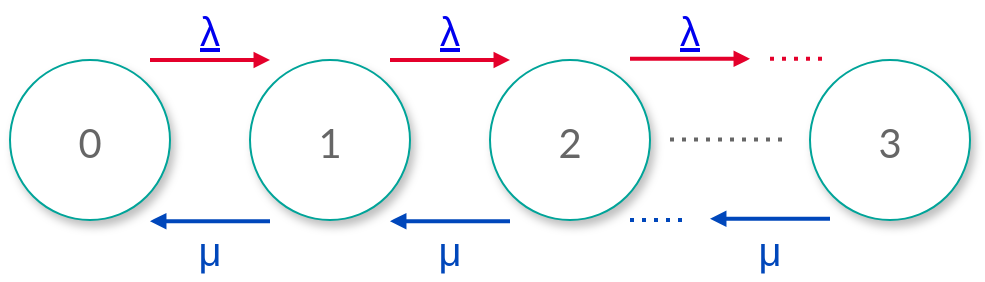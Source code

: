 <mxfile version="21.6.6">
  <diagram name="Page-1" id="vc3jPWbZShCnOlXhxFDt">
    <mxGraphModel dx="2164" dy="738" grid="1" gridSize="10" guides="1" tooltips="1" connect="1" arrows="1" fold="1" page="1" pageScale="1" pageWidth="850" pageHeight="1100" math="0" shadow="0">
      <root>
        <mxCell id="0" />
        <mxCell id="1" parent="0" />
        <mxCell id="OUwcuTHTFBsF-hm-4LIr-1" value="0" style="ellipse;whiteSpace=wrap;html=1;aspect=fixed;strokeColor=#00A499;shadow=1;fontSize=20;fontFamily=Lato;fontSource=https%3A%2F%2Ffonts.googleapis.com%2Fcss%3Ffamily%3DLato;fontColor=#666666;" vertex="1" parent="1">
          <mxGeometry x="-200" y="720" width="80" height="80" as="geometry" />
        </mxCell>
        <mxCell id="OUwcuTHTFBsF-hm-4LIr-2" value="1" style="ellipse;whiteSpace=wrap;html=1;aspect=fixed;strokeColor=#00A499;shadow=1;fontSize=20;fontFamily=Lato;fontSource=https%3A%2F%2Ffonts.googleapis.com%2Fcss%3Ffamily%3DLato;fontColor=#666666;" vertex="1" parent="1">
          <mxGeometry x="-80" y="720" width="80" height="80" as="geometry" />
        </mxCell>
        <mxCell id="OUwcuTHTFBsF-hm-4LIr-3" value="2" style="ellipse;whiteSpace=wrap;html=1;aspect=fixed;strokeColor=#00A499;shadow=1;fontSize=20;fontFamily=Lato;fontSource=https%3A%2F%2Ffonts.googleapis.com%2Fcss%3Ffamily%3DLato;fontColor=#666666;" vertex="1" parent="1">
          <mxGeometry x="40" y="720" width="80" height="80" as="geometry" />
        </mxCell>
        <mxCell id="OUwcuTHTFBsF-hm-4LIr-4" value="3" style="ellipse;whiteSpace=wrap;html=1;aspect=fixed;strokeColor=#00A499;shadow=1;fontSize=20;fontFamily=Lato;fontSource=https%3A%2F%2Ffonts.googleapis.com%2Fcss%3Ffamily%3DLato;fontColor=#666666;" vertex="1" parent="1">
          <mxGeometry x="200" y="720" width="80" height="80" as="geometry" />
        </mxCell>
        <mxCell id="OUwcuTHTFBsF-hm-4LIr-17" style="edgeStyle=orthogonalEdgeStyle;rounded=0;orthogonalLoop=1;jettySize=auto;html=1;fontColor=#666666;strokeColor=#E4002B;strokeWidth=2;startArrow=none;startFill=0;endArrow=block;endFill=1;endSize=3;startSize=3;fontSize=20;fontFamily=Lato;fontSource=https%3A%2F%2Ffonts.googleapis.com%2Fcss%3Ffamily%3DLato;" edge="1" parent="1">
          <mxGeometry relative="1" as="geometry">
            <mxPoint x="-130" y="720" as="sourcePoint" />
            <mxPoint x="-70" y="720" as="targetPoint" />
          </mxGeometry>
        </mxCell>
        <mxCell id="OUwcuTHTFBsF-hm-4LIr-18" style="edgeStyle=orthogonalEdgeStyle;rounded=0;orthogonalLoop=1;jettySize=auto;html=1;fontColor=#666666;strokeColor=#E4002B;strokeWidth=2;startArrow=none;startFill=0;endArrow=block;endFill=1;endSize=3;startSize=3;fontSize=20;fontFamily=Lato;fontSource=https%3A%2F%2Ffonts.googleapis.com%2Fcss%3Ffamily%3DLato;" edge="1" parent="1">
          <mxGeometry relative="1" as="geometry">
            <mxPoint x="-10" y="720" as="sourcePoint" />
            <mxPoint x="50" y="720" as="targetPoint" />
          </mxGeometry>
        </mxCell>
        <mxCell id="OUwcuTHTFBsF-hm-4LIr-19" style="edgeStyle=orthogonalEdgeStyle;rounded=0;orthogonalLoop=1;jettySize=auto;html=1;fontColor=#666666;strokeColor=#E4002B;strokeWidth=2;startArrow=none;startFill=0;endArrow=block;endFill=1;endSize=3;startSize=3;fontSize=20;fontFamily=Lato;fontSource=https%3A%2F%2Ffonts.googleapis.com%2Fcss%3Ffamily%3DLato;" edge="1" parent="1">
          <mxGeometry relative="1" as="geometry">
            <mxPoint x="110" y="719.43" as="sourcePoint" />
            <mxPoint x="170" y="719.43" as="targetPoint" />
          </mxGeometry>
        </mxCell>
        <mxCell id="OUwcuTHTFBsF-hm-4LIr-20" style="edgeStyle=orthogonalEdgeStyle;rounded=0;orthogonalLoop=1;jettySize=auto;html=1;fontColor=#666666;strokeColor=#0047BB;strokeWidth=2;startArrow=block;startFill=1;endArrow=none;endFill=0;endSize=3;startSize=3;fontSize=20;fontFamily=Lato;fontSource=https%3A%2F%2Ffonts.googleapis.com%2Fcss%3Ffamily%3DLato;" edge="1" parent="1">
          <mxGeometry relative="1" as="geometry">
            <mxPoint x="-130" y="800.57" as="sourcePoint" />
            <mxPoint x="-70" y="800.57" as="targetPoint" />
          </mxGeometry>
        </mxCell>
        <mxCell id="OUwcuTHTFBsF-hm-4LIr-21" style="edgeStyle=orthogonalEdgeStyle;rounded=0;orthogonalLoop=1;jettySize=auto;html=1;fontColor=#666666;strokeColor=#0047BB;strokeWidth=2;startArrow=block;startFill=1;endArrow=none;endFill=0;endSize=3;startSize=3;fontSize=20;fontFamily=Lato;fontSource=https%3A%2F%2Ffonts.googleapis.com%2Fcss%3Ffamily%3DLato;" edge="1" parent="1">
          <mxGeometry relative="1" as="geometry">
            <mxPoint x="-10" y="800.57" as="sourcePoint" />
            <mxPoint x="50" y="800.57" as="targetPoint" />
          </mxGeometry>
        </mxCell>
        <mxCell id="OUwcuTHTFBsF-hm-4LIr-22" style="edgeStyle=orthogonalEdgeStyle;rounded=0;orthogonalLoop=1;jettySize=auto;html=1;fontColor=#666666;strokeColor=#0047BB;strokeWidth=2;startArrow=block;startFill=1;endArrow=none;endFill=0;endSize=3;startSize=3;fontSize=20;fontFamily=Lato;fontSource=https%3A%2F%2Ffonts.googleapis.com%2Fcss%3Ffamily%3DLato;" edge="1" parent="1">
          <mxGeometry relative="1" as="geometry">
            <mxPoint x="150" y="799.43" as="sourcePoint" />
            <mxPoint x="210" y="799.43" as="targetPoint" />
          </mxGeometry>
        </mxCell>
        <mxCell id="OUwcuTHTFBsF-hm-4LIr-23" style="edgeStyle=orthogonalEdgeStyle;rounded=0;orthogonalLoop=1;jettySize=auto;html=1;fontColor=#666666;strokeColor=#666666;strokeWidth=2;startArrow=none;startFill=0;endArrow=none;endFill=0;endSize=3;startSize=3;dashed=1;dashPattern=1 2;fontSize=20;fontFamily=Lato;fontSource=https%3A%2F%2Ffonts.googleapis.com%2Fcss%3Ffamily%3DLato;" edge="1" parent="1">
          <mxGeometry relative="1" as="geometry">
            <mxPoint x="130" y="759.71" as="sourcePoint" />
            <mxPoint x="190" y="759.71" as="targetPoint" />
          </mxGeometry>
        </mxCell>
        <mxCell id="OUwcuTHTFBsF-hm-4LIr-24" style="edgeStyle=orthogonalEdgeStyle;rounded=0;orthogonalLoop=1;jettySize=auto;html=1;fontColor=#666666;strokeColor=#E4002B;strokeWidth=2;startArrow=none;startFill=0;endArrow=none;endFill=0;endSize=3;startSize=3;dashed=1;dashPattern=1 2;fontSize=20;fontFamily=Lato;fontSource=https%3A%2F%2Ffonts.googleapis.com%2Fcss%3Ffamily%3DLato;" edge="1" parent="1">
          <mxGeometry relative="1" as="geometry">
            <mxPoint x="180" y="719.43" as="sourcePoint" />
            <mxPoint x="210" y="719.43" as="targetPoint" />
          </mxGeometry>
        </mxCell>
        <mxCell id="OUwcuTHTFBsF-hm-4LIr-26" style="edgeStyle=orthogonalEdgeStyle;rounded=0;orthogonalLoop=1;jettySize=auto;html=1;fontColor=#666666;strokeColor=#0047BB;strokeWidth=2;startArrow=none;startFill=0;endArrow=none;endFill=0;endSize=3;startSize=3;dashed=1;dashPattern=1 2;fontSize=20;fontFamily=Lato;fontSource=https%3A%2F%2Ffonts.googleapis.com%2Fcss%3Ffamily%3DLato;" edge="1" parent="1">
          <mxGeometry relative="1" as="geometry">
            <mxPoint x="110" y="800.0" as="sourcePoint" />
            <mxPoint x="140" y="800" as="targetPoint" />
          </mxGeometry>
        </mxCell>
        <mxCell id="OUwcuTHTFBsF-hm-4LIr-27" value="&lt;a class=&quot;mw-selflink selflink&quot; style=&quot;font-size: 20px;&quot;&gt;λ&lt;/a&gt;" style="text;strokeColor=none;align=center;fillColor=none;html=1;verticalAlign=middle;whiteSpace=wrap;rounded=0;fontStyle=0;fontSize=20;fontColor=#E4002B;" vertex="1" parent="1">
          <mxGeometry x="-130" y="690" width="60" height="30" as="geometry" />
        </mxCell>
        <mxCell id="OUwcuTHTFBsF-hm-4LIr-28" value="&lt;a class=&quot;mw-selflink selflink&quot; style=&quot;font-size: 20px;&quot;&gt;λ&lt;/a&gt;" style="text;strokeColor=none;align=center;fillColor=none;html=1;verticalAlign=middle;whiteSpace=wrap;rounded=0;fontStyle=0;fontSize=20;fontColor=#E4002B;" vertex="1" parent="1">
          <mxGeometry x="-10" y="690" width="60" height="30" as="geometry" />
        </mxCell>
        <mxCell id="OUwcuTHTFBsF-hm-4LIr-29" value="&lt;a class=&quot;mw-selflink selflink&quot; style=&quot;font-size: 20px;&quot;&gt;λ&lt;/a&gt;" style="text;strokeColor=none;align=center;fillColor=none;html=1;verticalAlign=middle;whiteSpace=wrap;rounded=0;fontStyle=0;fontSize=20;fontColor=#E4002B;" vertex="1" parent="1">
          <mxGeometry x="110" y="690" width="60" height="30" as="geometry" />
        </mxCell>
        <mxCell id="OUwcuTHTFBsF-hm-4LIr-30" value="μ" style="text;strokeColor=none;align=center;fillColor=none;html=1;verticalAlign=middle;whiteSpace=wrap;rounded=0;fontStyle=0;fontSize=20;fontColor=#0047BB;" vertex="1" parent="1">
          <mxGeometry x="-130" y="800" width="60" height="30" as="geometry" />
        </mxCell>
        <mxCell id="OUwcuTHTFBsF-hm-4LIr-31" value="μ" style="text;strokeColor=none;align=center;fillColor=none;html=1;verticalAlign=middle;whiteSpace=wrap;rounded=0;fontStyle=0;fontSize=20;fontColor=#0047BB;" vertex="1" parent="1">
          <mxGeometry x="-10" y="800" width="60" height="30" as="geometry" />
        </mxCell>
        <mxCell id="OUwcuTHTFBsF-hm-4LIr-32" value="μ" style="text;strokeColor=none;align=center;fillColor=none;html=1;verticalAlign=middle;whiteSpace=wrap;rounded=0;fontStyle=0;fontSize=20;fontColor=#0047BB;" vertex="1" parent="1">
          <mxGeometry x="150" y="800" width="60" height="30" as="geometry" />
        </mxCell>
      </root>
    </mxGraphModel>
  </diagram>
</mxfile>
